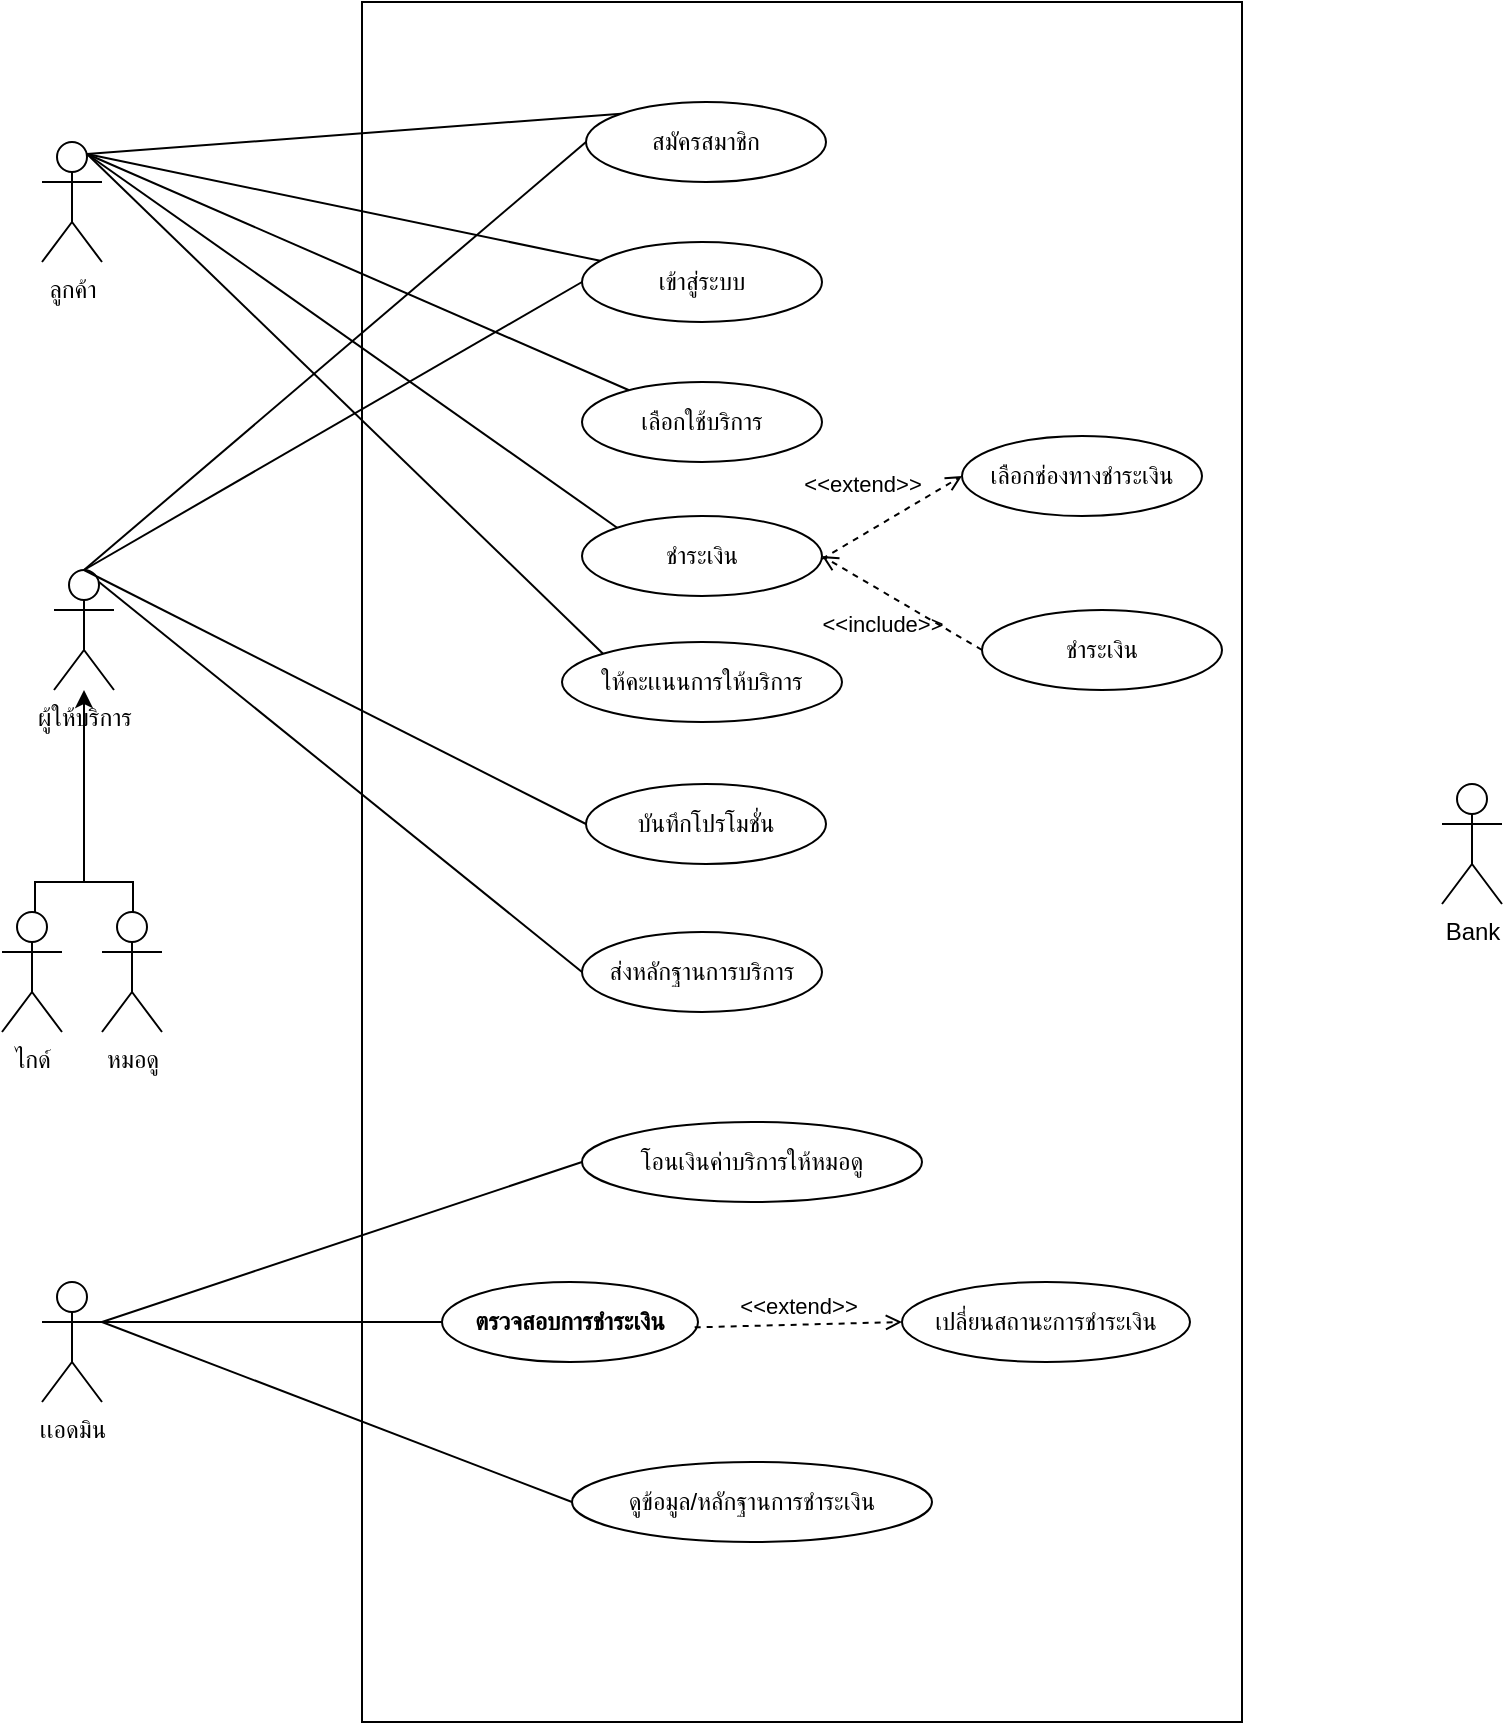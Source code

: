 <mxfile version="21.7.0" type="onedrive">
  <diagram name="Page-1" id="OPjfLRpLZcgSJPTTETmO">
    <mxGraphModel grid="1" page="1" gridSize="10" guides="1" tooltips="1" connect="1" arrows="1" fold="1" pageScale="1" pageWidth="1169" pageHeight="827" math="0" shadow="0">
      <root>
        <mxCell id="0" />
        <mxCell id="1" parent="0" />
        <mxCell id="Uv6PE13jiMunVCfEU0Ns-54" value="" style="rounded=0;whiteSpace=wrap;html=1;" vertex="1" parent="1">
          <mxGeometry x="210" y="100" width="440" height="860" as="geometry" />
        </mxCell>
        <mxCell id="Uv6PE13jiMunVCfEU0Ns-1" value="ลูกค้า" style="shape=umlActor;verticalLabelPosition=bottom;verticalAlign=top;html=1;outlineConnect=0;" vertex="1" parent="1">
          <mxGeometry x="50" y="170" width="30" height="60" as="geometry" />
        </mxCell>
        <mxCell id="Uv6PE13jiMunVCfEU0Ns-6" value="ไกด์" style="shape=umlActor;verticalLabelPosition=bottom;verticalAlign=top;html=1;outlineConnect=0;" vertex="1" parent="1">
          <mxGeometry x="30" y="555" width="30" height="60" as="geometry" />
        </mxCell>
        <mxCell id="Uv6PE13jiMunVCfEU0Ns-9" value="เเอดมิน" style="shape=umlActor;verticalLabelPosition=bottom;verticalAlign=top;html=1;outlineConnect=0;" vertex="1" parent="1">
          <mxGeometry x="50" y="740" width="30" height="60" as="geometry" />
        </mxCell>
        <mxCell id="Uv6PE13jiMunVCfEU0Ns-10" value="สมัครสมาชิก" style="ellipse;whiteSpace=wrap;html=1;" vertex="1" parent="1">
          <mxGeometry x="322" y="150" width="120" height="40" as="geometry" />
        </mxCell>
        <mxCell id="Uv6PE13jiMunVCfEU0Ns-12" value="เลือกใช้บริการ" style="ellipse;whiteSpace=wrap;html=1;" vertex="1" parent="1">
          <mxGeometry x="320" y="290" width="120" height="40" as="geometry" />
        </mxCell>
        <mxCell id="Uv6PE13jiMunVCfEU0Ns-13" value="ชำระเงิน" style="ellipse;whiteSpace=wrap;html=1;" vertex="1" parent="1">
          <mxGeometry x="320" y="357" width="120" height="40" as="geometry" />
        </mxCell>
        <mxCell id="Uv6PE13jiMunVCfEU0Ns-14" value="ให้คะเเนนการให้บริการ" style="ellipse;whiteSpace=wrap;html=1;" vertex="1" parent="1">
          <mxGeometry x="310" y="420" width="140" height="40" as="geometry" />
        </mxCell>
        <mxCell id="Uv6PE13jiMunVCfEU0Ns-15" style="edgeStyle=orthogonalEdgeStyle;rounded=0;orthogonalLoop=1;jettySize=auto;html=1;exitX=0.5;exitY=1;exitDx=0;exitDy=0;" edge="1" parent="1" source="Uv6PE13jiMunVCfEU0Ns-10" target="Uv6PE13jiMunVCfEU0Ns-10">
          <mxGeometry relative="1" as="geometry" />
        </mxCell>
        <mxCell id="Uv6PE13jiMunVCfEU0Ns-23" value="" style="endArrow=none;html=1;rounded=0;exitX=0.75;exitY=0.1;exitDx=0;exitDy=0;exitPerimeter=0;entryX=0;entryY=0;entryDx=0;entryDy=0;" edge="1" parent="1" source="Uv6PE13jiMunVCfEU0Ns-1" target="Uv6PE13jiMunVCfEU0Ns-10">
          <mxGeometry width="50" height="50" relative="1" as="geometry">
            <mxPoint x="109" y="204" as="sourcePoint" />
            <mxPoint x="263" y="160" as="targetPoint" />
          </mxGeometry>
        </mxCell>
        <mxCell id="Uv6PE13jiMunVCfEU0Ns-24" value="" style="endArrow=none;html=1;rounded=0;exitX=0.75;exitY=0.1;exitDx=0;exitDy=0;exitPerimeter=0;" edge="1" parent="1" source="Uv6PE13jiMunVCfEU0Ns-1" target="Uv6PE13jiMunVCfEU0Ns-11">
          <mxGeometry width="50" height="50" relative="1" as="geometry">
            <mxPoint x="110" y="207" as="sourcePoint" />
            <mxPoint x="260" y="230" as="targetPoint" />
          </mxGeometry>
        </mxCell>
        <mxCell id="Uv6PE13jiMunVCfEU0Ns-25" value="" style="endArrow=none;html=1;rounded=0;exitX=0.75;exitY=0.1;exitDx=0;exitDy=0;exitPerimeter=0;" edge="1" parent="1" source="Uv6PE13jiMunVCfEU0Ns-1" target="Uv6PE13jiMunVCfEU0Ns-12">
          <mxGeometry width="50" height="50" relative="1" as="geometry">
            <mxPoint x="107" y="205" as="sourcePoint" />
            <mxPoint x="260" y="297" as="targetPoint" />
          </mxGeometry>
        </mxCell>
        <mxCell id="Uv6PE13jiMunVCfEU0Ns-26" value="" style="endArrow=none;html=1;rounded=0;exitX=0.75;exitY=0.1;exitDx=0;exitDy=0;exitPerimeter=0;entryX=0;entryY=0;entryDx=0;entryDy=0;" edge="1" parent="1" source="Uv6PE13jiMunVCfEU0Ns-1" target="Uv6PE13jiMunVCfEU0Ns-13">
          <mxGeometry width="50" height="50" relative="1" as="geometry">
            <mxPoint x="108" y="206" as="sourcePoint" />
            <mxPoint x="260" y="367" as="targetPoint" />
          </mxGeometry>
        </mxCell>
        <mxCell id="Uv6PE13jiMunVCfEU0Ns-27" value="" style="endArrow=none;html=1;rounded=0;exitX=0.75;exitY=0.1;exitDx=0;exitDy=0;exitPerimeter=0;entryX=0;entryY=0;entryDx=0;entryDy=0;" edge="1" parent="1" source="Uv6PE13jiMunVCfEU0Ns-1" target="Uv6PE13jiMunVCfEU0Ns-14">
          <mxGeometry width="50" height="50" relative="1" as="geometry">
            <mxPoint x="108" y="203" as="sourcePoint" />
            <mxPoint x="250" y="429" as="targetPoint" />
          </mxGeometry>
        </mxCell>
        <mxCell id="Uv6PE13jiMunVCfEU0Ns-28" value="บันทึกโปรโมชั่น" style="ellipse;whiteSpace=wrap;html=1;" vertex="1" parent="1">
          <mxGeometry x="322" y="491" width="120" height="40" as="geometry" />
        </mxCell>
        <mxCell id="Uv6PE13jiMunVCfEU0Ns-11" value="เข้าสู่ระบบ" style="ellipse;whiteSpace=wrap;html=1;" vertex="1" parent="1">
          <mxGeometry x="320" y="220" width="120" height="40" as="geometry" />
        </mxCell>
        <mxCell id="Uv6PE13jiMunVCfEU0Ns-33" value="หมอดู" style="shape=umlActor;verticalLabelPosition=bottom;verticalAlign=top;html=1;outlineConnect=0;" vertex="1" parent="1">
          <mxGeometry x="80" y="555" width="30" height="60" as="geometry" />
        </mxCell>
        <mxCell id="Uv6PE13jiMunVCfEU0Ns-36" value="ผู้ให้บริการ" style="shape=umlActor;verticalLabelPosition=bottom;verticalAlign=top;html=1;outlineConnect=0;" vertex="1" parent="1">
          <mxGeometry x="56" y="384" width="30" height="60" as="geometry" />
        </mxCell>
        <mxCell id="Uv6PE13jiMunVCfEU0Ns-48" style="edgeStyle=orthogonalEdgeStyle;rounded=0;orthogonalLoop=1;jettySize=auto;html=1;" edge="1" parent="1" source="Uv6PE13jiMunVCfEU0Ns-44" target="Uv6PE13jiMunVCfEU0Ns-36">
          <mxGeometry relative="1" as="geometry">
            <mxPoint x="71" y="520" as="targetPoint" />
          </mxGeometry>
        </mxCell>
        <mxCell id="Uv6PE13jiMunVCfEU0Ns-44" value="" style="shape=partialRectangle;whiteSpace=wrap;html=1;bottom=1;right=1;left=1;top=0;fillColor=none;routingCenterX=-0.5;rotation=-180;" vertex="1" parent="1">
          <mxGeometry x="46.5" y="540" width="49" height="15" as="geometry" />
        </mxCell>
        <mxCell id="Uv6PE13jiMunVCfEU0Ns-49" value="" style="endArrow=none;html=1;rounded=0;entryX=0;entryY=0.5;entryDx=0;entryDy=0;exitX=0.5;exitY=0;exitDx=0;exitDy=0;exitPerimeter=0;" edge="1" parent="1" source="Uv6PE13jiMunVCfEU0Ns-36" target="Uv6PE13jiMunVCfEU0Ns-10">
          <mxGeometry width="50" height="50" relative="1" as="geometry">
            <mxPoint x="130" y="420" as="sourcePoint" />
            <mxPoint x="180" y="370" as="targetPoint" />
          </mxGeometry>
        </mxCell>
        <mxCell id="Uv6PE13jiMunVCfEU0Ns-50" value="" style="endArrow=none;html=1;rounded=0;entryX=0;entryY=0.5;entryDx=0;entryDy=0;exitX=0.5;exitY=0;exitDx=0;exitDy=0;exitPerimeter=0;" edge="1" parent="1" source="Uv6PE13jiMunVCfEU0Ns-36" target="Uv6PE13jiMunVCfEU0Ns-11">
          <mxGeometry width="50" height="50" relative="1" as="geometry">
            <mxPoint x="130" y="420" as="sourcePoint" />
            <mxPoint x="180" y="370" as="targetPoint" />
          </mxGeometry>
        </mxCell>
        <mxCell id="Uv6PE13jiMunVCfEU0Ns-51" value="" style="endArrow=none;html=1;rounded=0;entryX=0;entryY=0.5;entryDx=0;entryDy=0;exitX=0.5;exitY=0;exitDx=0;exitDy=0;exitPerimeter=0;" edge="1" parent="1" source="Uv6PE13jiMunVCfEU0Ns-36" target="Uv6PE13jiMunVCfEU0Ns-28">
          <mxGeometry width="50" height="50" relative="1" as="geometry">
            <mxPoint x="71" y="430" as="sourcePoint" />
            <mxPoint x="180" y="370" as="targetPoint" />
          </mxGeometry>
        </mxCell>
        <mxCell id="Uv6PE13jiMunVCfEU0Ns-53" value="ตรวจสอบการชำระเงิน" style="ellipse;whiteSpace=wrap;html=1;fontStyle=1" vertex="1" parent="1">
          <mxGeometry x="250" y="740" width="128" height="40" as="geometry" />
        </mxCell>
        <mxCell id="Uv6PE13jiMunVCfEU0Ns-71" value="เปลี่ยนสถานะการชำระเงิน" style="ellipse;whiteSpace=wrap;html=1;" vertex="1" parent="1">
          <mxGeometry x="480" y="740" width="144" height="40" as="geometry" />
        </mxCell>
        <mxCell id="Uv6PE13jiMunVCfEU0Ns-72" value="" style="endArrow=none;html=1;rounded=0;entryX=0;entryY=0.5;entryDx=0;entryDy=0;exitX=1;exitY=0.333;exitDx=0;exitDy=0;exitPerimeter=0;" edge="1" parent="1" source="Uv6PE13jiMunVCfEU0Ns-9" target="Uv6PE13jiMunVCfEU0Ns-53">
          <mxGeometry width="50" height="50" relative="1" as="geometry">
            <mxPoint x="810" y="540" as="sourcePoint" />
            <mxPoint x="976.0" y="451" as="targetPoint" />
          </mxGeometry>
        </mxCell>
        <mxCell id="Uv6PE13jiMunVCfEU0Ns-75" value="&amp;lt;&amp;lt;extend&amp;gt;&amp;gt;" style="html=1;verticalAlign=bottom;labelBackgroundColor=none;endArrow=open;endFill=0;dashed=1;rounded=0;entryX=0;entryY=0.5;entryDx=0;entryDy=0;exitX=0.987;exitY=0.567;exitDx=0;exitDy=0;exitPerimeter=0;" edge="1" parent="1" source="Uv6PE13jiMunVCfEU0Ns-53" target="Uv6PE13jiMunVCfEU0Ns-71">
          <mxGeometry width="160" relative="1" as="geometry">
            <mxPoint x="1104" y="609" as="sourcePoint" />
            <mxPoint x="1214" y="609" as="targetPoint" />
          </mxGeometry>
        </mxCell>
        <mxCell id="Uv6PE13jiMunVCfEU0Ns-76" value="โอนเงินค่าบริการให้หมอดู" style="ellipse;whiteSpace=wrap;html=1;" vertex="1" parent="1">
          <mxGeometry x="320" y="660" width="170" height="40" as="geometry" />
        </mxCell>
        <mxCell id="Uv6PE13jiMunVCfEU0Ns-77" value="" style="endArrow=none;html=1;rounded=0;entryX=0;entryY=0.5;entryDx=0;entryDy=0;exitX=1;exitY=0.333;exitDx=0;exitDy=0;exitPerimeter=0;" edge="1" parent="1" source="Uv6PE13jiMunVCfEU0Ns-9" target="Uv6PE13jiMunVCfEU0Ns-76">
          <mxGeometry width="50" height="50" relative="1" as="geometry">
            <mxPoint x="770" y="420" as="sourcePoint" />
            <mxPoint x="820" y="370" as="targetPoint" />
          </mxGeometry>
        </mxCell>
        <mxCell id="Uv6PE13jiMunVCfEU0Ns-84" value="ส่งหลักฐานการบริการ" style="ellipse;whiteSpace=wrap;html=1;" vertex="1" parent="1">
          <mxGeometry x="320" y="565" width="120" height="40" as="geometry" />
        </mxCell>
        <mxCell id="Uv6PE13jiMunVCfEU0Ns-85" value="" style="endArrow=none;html=1;rounded=0;entryX=0;entryY=0.5;entryDx=0;entryDy=0;exitX=0.75;exitY=0.1;exitDx=0;exitDy=0;exitPerimeter=0;" edge="1" parent="1" source="Uv6PE13jiMunVCfEU0Ns-36" target="Uv6PE13jiMunVCfEU0Ns-84">
          <mxGeometry width="50" height="50" relative="1" as="geometry">
            <mxPoint x="490" y="400" as="sourcePoint" />
            <mxPoint x="540" y="350" as="targetPoint" />
          </mxGeometry>
        </mxCell>
        <mxCell id="Uv6PE13jiMunVCfEU0Ns-87" value="ดูข้อมูล/หลักฐานการชำระเงิน" style="ellipse;whiteSpace=wrap;html=1;" vertex="1" parent="1">
          <mxGeometry x="315" y="830" width="180" height="40" as="geometry" />
        </mxCell>
        <mxCell id="Uv6PE13jiMunVCfEU0Ns-88" value="" style="endArrow=none;html=1;rounded=0;entryX=0;entryY=0.5;entryDx=0;entryDy=0;exitX=1;exitY=0.333;exitDx=0;exitDy=0;exitPerimeter=0;" edge="1" parent="1" source="Uv6PE13jiMunVCfEU0Ns-9" target="Uv6PE13jiMunVCfEU0Ns-87">
          <mxGeometry width="50" height="50" relative="1" as="geometry">
            <mxPoint x="590" y="390" as="sourcePoint" />
            <mxPoint x="640" y="340" as="targetPoint" />
          </mxGeometry>
        </mxCell>
        <mxCell id="1ouAitNDm2ImcVy8LNw1-3" value="Bank&lt;br&gt;" style="shape=umlActor;verticalLabelPosition=bottom;verticalAlign=top;html=1;outlineConnect=0;" vertex="1" parent="1">
          <mxGeometry x="750" y="491" width="30" height="60" as="geometry" />
        </mxCell>
        <mxCell id="Fqci23a76VbgSGZIln77-1" value="เลือกช่องทางชำระเงิน" style="ellipse;whiteSpace=wrap;html=1;" vertex="1" parent="1">
          <mxGeometry x="510" y="317" width="120" height="40" as="geometry" />
        </mxCell>
        <mxCell id="Fqci23a76VbgSGZIln77-2" value="ชำระเงิน" style="ellipse;whiteSpace=wrap;html=1;" vertex="1" parent="1">
          <mxGeometry x="520" y="404" width="120" height="40" as="geometry" />
        </mxCell>
        <mxCell id="Fqci23a76VbgSGZIln77-3" value="&amp;lt;&amp;lt;extend&amp;gt;&amp;gt;" style="html=1;verticalAlign=bottom;labelBackgroundColor=none;endArrow=open;endFill=0;dashed=1;rounded=0;entryX=0;entryY=0.5;entryDx=0;entryDy=0;exitX=0.987;exitY=0.567;exitDx=0;exitDy=0;exitPerimeter=0;" edge="1" parent="1" target="Fqci23a76VbgSGZIln77-1">
          <mxGeometry x="-0.22" y="14" width="160" relative="1" as="geometry">
            <mxPoint x="440" y="378.5" as="sourcePoint" />
            <mxPoint x="544" y="375.5" as="targetPoint" />
            <mxPoint as="offset" />
          </mxGeometry>
        </mxCell>
        <mxCell id="Fqci23a76VbgSGZIln77-4" value="&amp;lt;&amp;lt;include&amp;gt;&amp;gt;" style="html=1;verticalAlign=bottom;labelBackgroundColor=none;endArrow=open;endFill=0;dashed=1;rounded=0;entryX=1;entryY=0.5;entryDx=0;entryDy=0;exitX=0;exitY=0.5;exitDx=0;exitDy=0;" edge="1" parent="1" source="Fqci23a76VbgSGZIln77-2" target="Uv6PE13jiMunVCfEU0Ns-13">
          <mxGeometry x="-0.027" y="22" width="160" relative="1" as="geometry">
            <mxPoint x="450" y="420" as="sourcePoint" />
            <mxPoint x="502" y="401.5" as="targetPoint" />
            <mxPoint as="offset" />
          </mxGeometry>
        </mxCell>
      </root>
    </mxGraphModel>
  </diagram>
</mxfile>
